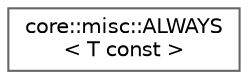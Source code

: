 digraph "Graphical Class Hierarchy"
{
 // INTERACTIVE_SVG=YES
 // LATEX_PDF_SIZE
  bgcolor="transparent";
  edge [fontname=Helvetica,fontsize=10,labelfontname=Helvetica,labelfontsize=10];
  node [fontname=Helvetica,fontsize=10,shape=box,height=0.2,width=0.4];
  rankdir="LR";
  Node0 [id="Node000000",label="core::misc::ALWAYS\l\< T const \>",height=0.2,width=0.4,color="grey40", fillcolor="white", style="filled",URL="$dc/de6/a00167.html",tooltip=" "];
}
